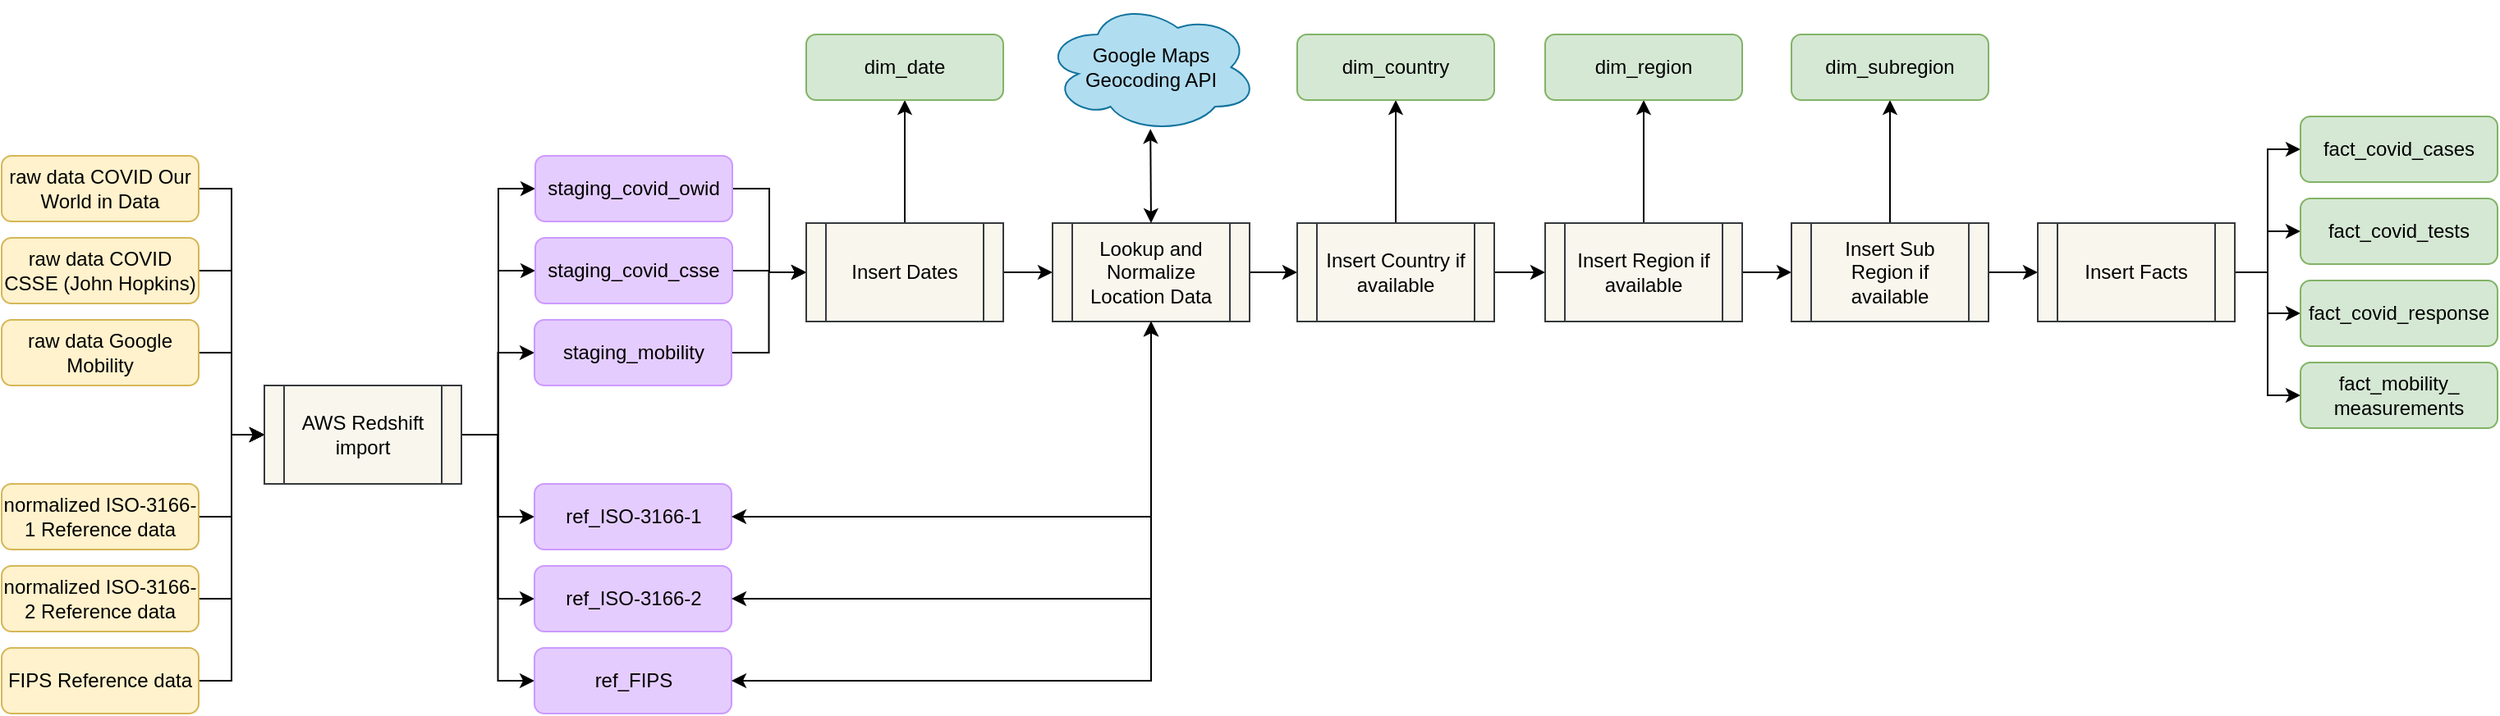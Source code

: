 <mxfile version="13.3.5" type="device"><diagram id="C5RBs43oDa-KdzZeNtuy" name="Page-1"><mxGraphModel dx="1310" dy="902" grid="1" gridSize="10" guides="1" tooltips="1" connect="1" arrows="1" fold="1" page="1" pageScale="1" pageWidth="1169" pageHeight="827" math="0" shadow="0"><root><mxCell id="WIyWlLk6GJQsqaUBKTNV-0"/><mxCell id="WIyWlLk6GJQsqaUBKTNV-1" parent="WIyWlLk6GJQsqaUBKTNV-0"/><mxCell id="ZPSbydj6yKJAjR_v3OuD-11" value="Google Maps&lt;br&gt;Geocoding API" style="ellipse;shape=cloud;whiteSpace=wrap;html=1;fillColor=#b1ddf0;strokeColor=#10739e;" parent="WIyWlLk6GJQsqaUBKTNV-1" vertex="1"><mxGeometry x="685" y="186" width="130" height="80" as="geometry"/></mxCell><mxCell id="ZPSbydj6yKJAjR_v3OuD-24" style="edgeStyle=orthogonalEdgeStyle;rounded=0;orthogonalLoop=1;jettySize=auto;html=1;exitX=1;exitY=0.5;exitDx=0;exitDy=0;entryX=0;entryY=0.5;entryDx=0;entryDy=0;" parent="WIyWlLk6GJQsqaUBKTNV-1" source="ZPSbydj6yKJAjR_v3OuD-16" target="ZPSbydj6yKJAjR_v3OuD-23" edge="1"><mxGeometry relative="1" as="geometry"/></mxCell><mxCell id="ZPSbydj6yKJAjR_v3OuD-16" value="raw data COVID CSSE (John Hopkins)" style="rounded=1;whiteSpace=wrap;html=1;fontSize=12;glass=0;strokeWidth=1;shadow=0;fillColor=#fff2cc;strokeColor=#d6b656;" parent="WIyWlLk6GJQsqaUBKTNV-1" vertex="1"><mxGeometry x="50" y="330" width="120" height="40" as="geometry"/></mxCell><mxCell id="ZPSbydj6yKJAjR_v3OuD-25" style="edgeStyle=orthogonalEdgeStyle;rounded=0;orthogonalLoop=1;jettySize=auto;html=1;exitX=1;exitY=0.5;exitDx=0;exitDy=0;entryX=0;entryY=0.5;entryDx=0;entryDy=0;" parent="WIyWlLk6GJQsqaUBKTNV-1" source="ZPSbydj6yKJAjR_v3OuD-17" target="ZPSbydj6yKJAjR_v3OuD-23" edge="1"><mxGeometry relative="1" as="geometry"><mxPoint x="210" y="400" as="targetPoint"/></mxGeometry></mxCell><mxCell id="ZPSbydj6yKJAjR_v3OuD-17" value="raw data COVID Our World in Data" style="rounded=1;whiteSpace=wrap;html=1;fontSize=12;glass=0;strokeWidth=1;shadow=0;fillColor=#fff2cc;strokeColor=#d6b656;" parent="WIyWlLk6GJQsqaUBKTNV-1" vertex="1"><mxGeometry x="50" y="280" width="120" height="40" as="geometry"/></mxCell><mxCell id="ZPSbydj6yKJAjR_v3OuD-26" style="edgeStyle=orthogonalEdgeStyle;rounded=0;orthogonalLoop=1;jettySize=auto;html=1;exitX=1;exitY=0.5;exitDx=0;exitDy=0;entryX=0;entryY=0.5;entryDx=0;entryDy=0;" parent="WIyWlLk6GJQsqaUBKTNV-1" source="ZPSbydj6yKJAjR_v3OuD-18" target="ZPSbydj6yKJAjR_v3OuD-23" edge="1"><mxGeometry relative="1" as="geometry"/></mxCell><mxCell id="ZPSbydj6yKJAjR_v3OuD-18" value="raw data Google Mobility" style="rounded=1;whiteSpace=wrap;html=1;fontSize=12;glass=0;strokeWidth=1;shadow=0;fillColor=#fff2cc;strokeColor=#d6b656;" parent="WIyWlLk6GJQsqaUBKTNV-1" vertex="1"><mxGeometry x="50" y="380" width="120" height="40" as="geometry"/></mxCell><mxCell id="ZPSbydj6yKJAjR_v3OuD-28" style="edgeStyle=orthogonalEdgeStyle;rounded=0;orthogonalLoop=1;jettySize=auto;html=1;exitX=1;exitY=0.5;exitDx=0;exitDy=0;entryX=0;entryY=0.5;entryDx=0;entryDy=0;" parent="WIyWlLk6GJQsqaUBKTNV-1" source="ZPSbydj6yKJAjR_v3OuD-20" target="ZPSbydj6yKJAjR_v3OuD-23" edge="1"><mxGeometry relative="1" as="geometry"/></mxCell><mxCell id="ZPSbydj6yKJAjR_v3OuD-20" value="normalized ISO-3166-1 Reference data" style="rounded=1;whiteSpace=wrap;html=1;fontSize=12;glass=0;strokeWidth=1;shadow=0;fillColor=#fff2cc;strokeColor=#d6b656;" parent="WIyWlLk6GJQsqaUBKTNV-1" vertex="1"><mxGeometry x="50" y="480" width="120" height="40" as="geometry"/></mxCell><mxCell id="ZPSbydj6yKJAjR_v3OuD-29" style="edgeStyle=orthogonalEdgeStyle;rounded=0;orthogonalLoop=1;jettySize=auto;html=1;exitX=1;exitY=0.5;exitDx=0;exitDy=0;entryX=0;entryY=0.5;entryDx=0;entryDy=0;" parent="WIyWlLk6GJQsqaUBKTNV-1" source="ZPSbydj6yKJAjR_v3OuD-21" target="ZPSbydj6yKJAjR_v3OuD-23" edge="1"><mxGeometry relative="1" as="geometry"/></mxCell><mxCell id="ZPSbydj6yKJAjR_v3OuD-21" value="normalized ISO-3166-2 Reference data" style="rounded=1;whiteSpace=wrap;html=1;fontSize=12;glass=0;strokeWidth=1;shadow=0;fillColor=#fff2cc;strokeColor=#d6b656;" parent="WIyWlLk6GJQsqaUBKTNV-1" vertex="1"><mxGeometry x="50" y="530" width="120" height="40" as="geometry"/></mxCell><mxCell id="ZPSbydj6yKJAjR_v3OuD-30" style="edgeStyle=orthogonalEdgeStyle;rounded=0;orthogonalLoop=1;jettySize=auto;html=1;exitX=1;exitY=0.5;exitDx=0;exitDy=0;entryX=0;entryY=0.5;entryDx=0;entryDy=0;" parent="WIyWlLk6GJQsqaUBKTNV-1" source="ZPSbydj6yKJAjR_v3OuD-22" target="ZPSbydj6yKJAjR_v3OuD-23" edge="1"><mxGeometry relative="1" as="geometry"><mxPoint x="200" y="450" as="targetPoint"/></mxGeometry></mxCell><mxCell id="ZPSbydj6yKJAjR_v3OuD-22" value="FIPS Reference data" style="rounded=1;whiteSpace=wrap;html=1;fontSize=12;glass=0;strokeWidth=1;shadow=0;fillColor=#fff2cc;strokeColor=#d6b656;" parent="WIyWlLk6GJQsqaUBKTNV-1" vertex="1"><mxGeometry x="50" y="580" width="120" height="40" as="geometry"/></mxCell><mxCell id="ZPSbydj6yKJAjR_v3OuD-38" style="edgeStyle=orthogonalEdgeStyle;rounded=0;orthogonalLoop=1;jettySize=auto;html=1;exitX=1;exitY=0.5;exitDx=0;exitDy=0;entryX=0;entryY=0.5;entryDx=0;entryDy=0;" parent="WIyWlLk6GJQsqaUBKTNV-1" source="ZPSbydj6yKJAjR_v3OuD-23" target="ZPSbydj6yKJAjR_v3OuD-32" edge="1"><mxGeometry relative="1" as="geometry"/></mxCell><mxCell id="ZPSbydj6yKJAjR_v3OuD-39" style="edgeStyle=orthogonalEdgeStyle;rounded=0;orthogonalLoop=1;jettySize=auto;html=1;exitX=1;exitY=0.5;exitDx=0;exitDy=0;entryX=0;entryY=0.5;entryDx=0;entryDy=0;" parent="WIyWlLk6GJQsqaUBKTNV-1" source="ZPSbydj6yKJAjR_v3OuD-23" target="ZPSbydj6yKJAjR_v3OuD-31" edge="1"><mxGeometry relative="1" as="geometry"/></mxCell><mxCell id="ZPSbydj6yKJAjR_v3OuD-40" style="edgeStyle=orthogonalEdgeStyle;rounded=0;orthogonalLoop=1;jettySize=auto;html=1;exitX=1;exitY=0.5;exitDx=0;exitDy=0;entryX=0;entryY=0.5;entryDx=0;entryDy=0;" parent="WIyWlLk6GJQsqaUBKTNV-1" source="ZPSbydj6yKJAjR_v3OuD-23" target="ZPSbydj6yKJAjR_v3OuD-33" edge="1"><mxGeometry relative="1" as="geometry"/></mxCell><mxCell id="ZPSbydj6yKJAjR_v3OuD-42" style="edgeStyle=orthogonalEdgeStyle;rounded=0;orthogonalLoop=1;jettySize=auto;html=1;exitX=1;exitY=0.5;exitDx=0;exitDy=0;entryX=0;entryY=0.5;entryDx=0;entryDy=0;" parent="WIyWlLk6GJQsqaUBKTNV-1" source="ZPSbydj6yKJAjR_v3OuD-23" target="ZPSbydj6yKJAjR_v3OuD-35" edge="1"><mxGeometry relative="1" as="geometry"/></mxCell><mxCell id="ZPSbydj6yKJAjR_v3OuD-43" style="edgeStyle=orthogonalEdgeStyle;rounded=0;orthogonalLoop=1;jettySize=auto;html=1;exitX=1;exitY=0.5;exitDx=0;exitDy=0;entryX=0;entryY=0.5;entryDx=0;entryDy=0;" parent="WIyWlLk6GJQsqaUBKTNV-1" source="ZPSbydj6yKJAjR_v3OuD-23" target="ZPSbydj6yKJAjR_v3OuD-36" edge="1"><mxGeometry relative="1" as="geometry"/></mxCell><mxCell id="ZPSbydj6yKJAjR_v3OuD-44" style="edgeStyle=orthogonalEdgeStyle;rounded=0;orthogonalLoop=1;jettySize=auto;html=1;exitX=1;exitY=0.5;exitDx=0;exitDy=0;entryX=0;entryY=0.5;entryDx=0;entryDy=0;" parent="WIyWlLk6GJQsqaUBKTNV-1" source="ZPSbydj6yKJAjR_v3OuD-23" target="ZPSbydj6yKJAjR_v3OuD-37" edge="1"><mxGeometry relative="1" as="geometry"/></mxCell><mxCell id="ZPSbydj6yKJAjR_v3OuD-23" value="AWS Redshift import" style="shape=process;whiteSpace=wrap;html=1;backgroundOutline=1;fillColor=#f9f7ed;strokeColor=#36393d;" parent="WIyWlLk6GJQsqaUBKTNV-1" vertex="1"><mxGeometry x="210" y="420" width="120" height="60" as="geometry"/></mxCell><mxCell id="li58tOEDJtDeozYsNu0s-1" style="edgeStyle=orthogonalEdgeStyle;rounded=0;orthogonalLoop=1;jettySize=auto;html=1;exitX=1;exitY=0.5;exitDx=0;exitDy=0;entryX=0;entryY=0.5;entryDx=0;entryDy=0;" edge="1" parent="WIyWlLk6GJQsqaUBKTNV-1" source="ZPSbydj6yKJAjR_v3OuD-31" target="ZPSbydj6yKJAjR_v3OuD-45"><mxGeometry relative="1" as="geometry"><mxPoint x="510" y="349.833" as="targetPoint"/></mxGeometry></mxCell><mxCell id="ZPSbydj6yKJAjR_v3OuD-31" value="staging_covid_csse" style="rounded=1;whiteSpace=wrap;html=1;fontSize=12;glass=0;strokeWidth=1;shadow=0;fillColor=#E5CCFF;strokeColor=#CC99FF;" parent="WIyWlLk6GJQsqaUBKTNV-1" vertex="1"><mxGeometry x="375" y="330" width="120" height="40" as="geometry"/></mxCell><mxCell id="li58tOEDJtDeozYsNu0s-0" style="edgeStyle=orthogonalEdgeStyle;rounded=0;orthogonalLoop=1;jettySize=auto;html=1;exitX=1;exitY=0.5;exitDx=0;exitDy=0;entryX=0;entryY=0.5;entryDx=0;entryDy=0;" edge="1" parent="WIyWlLk6GJQsqaUBKTNV-1" source="ZPSbydj6yKJAjR_v3OuD-32" target="ZPSbydj6yKJAjR_v3OuD-45"><mxGeometry relative="1" as="geometry"/></mxCell><mxCell id="ZPSbydj6yKJAjR_v3OuD-32" value="staging_covid_owid" style="rounded=1;whiteSpace=wrap;html=1;fontSize=12;glass=0;strokeWidth=1;shadow=0;fillColor=#E5CCFF;strokeColor=#CC99FF;" parent="WIyWlLk6GJQsqaUBKTNV-1" vertex="1"><mxGeometry x="375" y="280" width="120" height="40" as="geometry"/></mxCell><mxCell id="li58tOEDJtDeozYsNu0s-2" style="edgeStyle=orthogonalEdgeStyle;rounded=0;orthogonalLoop=1;jettySize=auto;html=1;exitX=1;exitY=0.5;exitDx=0;exitDy=0;entryX=0;entryY=0.5;entryDx=0;entryDy=0;" edge="1" parent="WIyWlLk6GJQsqaUBKTNV-1" source="ZPSbydj6yKJAjR_v3OuD-33" target="ZPSbydj6yKJAjR_v3OuD-45"><mxGeometry relative="1" as="geometry"/></mxCell><mxCell id="ZPSbydj6yKJAjR_v3OuD-33" value="staging_mobility" style="rounded=1;whiteSpace=wrap;html=1;fontSize=12;glass=0;strokeWidth=1;shadow=0;fillColor=#E5CCFF;strokeColor=#CC99FF;" parent="WIyWlLk6GJQsqaUBKTNV-1" vertex="1"><mxGeometry x="374.5" y="380" width="120" height="40" as="geometry"/></mxCell><mxCell id="ZPSbydj6yKJAjR_v3OuD-35" value="ref_ISO-3166-1" style="rounded=1;whiteSpace=wrap;html=1;fontSize=12;glass=0;strokeWidth=1;shadow=0;fillColor=#E5CCFF;strokeColor=#CC99FF;" parent="WIyWlLk6GJQsqaUBKTNV-1" vertex="1"><mxGeometry x="374.5" y="480" width="120" height="40" as="geometry"/></mxCell><mxCell id="ZPSbydj6yKJAjR_v3OuD-36" value="ref_ISO-3166-2" style="rounded=1;whiteSpace=wrap;html=1;fontSize=12;glass=0;strokeWidth=1;shadow=0;fillColor=#E5CCFF;strokeColor=#CC99FF;" parent="WIyWlLk6GJQsqaUBKTNV-1" vertex="1"><mxGeometry x="374.5" y="530" width="120" height="40" as="geometry"/></mxCell><mxCell id="ZPSbydj6yKJAjR_v3OuD-37" value="ref_FIPS" style="rounded=1;whiteSpace=wrap;html=1;fontSize=12;glass=0;strokeWidth=1;shadow=0;fillColor=#E5CCFF;strokeColor=#CC99FF;" parent="WIyWlLk6GJQsqaUBKTNV-1" vertex="1"><mxGeometry x="374.5" y="580" width="120" height="40" as="geometry"/></mxCell><mxCell id="ZPSbydj6yKJAjR_v3OuD-51" style="edgeStyle=orthogonalEdgeStyle;rounded=0;orthogonalLoop=1;jettySize=auto;html=1;exitX=0.5;exitY=0;exitDx=0;exitDy=0;entryX=0.5;entryY=1;entryDx=0;entryDy=0;" parent="WIyWlLk6GJQsqaUBKTNV-1" source="ZPSbydj6yKJAjR_v3OuD-45" target="ZPSbydj6yKJAjR_v3OuD-50" edge="1"><mxGeometry relative="1" as="geometry"/></mxCell><mxCell id="ZPSbydj6yKJAjR_v3OuD-53" style="edgeStyle=orthogonalEdgeStyle;rounded=0;orthogonalLoop=1;jettySize=auto;html=1;exitX=1;exitY=0.5;exitDx=0;exitDy=0;entryX=0;entryY=0.5;entryDx=0;entryDy=0;" parent="WIyWlLk6GJQsqaUBKTNV-1" source="ZPSbydj6yKJAjR_v3OuD-45" target="ZPSbydj6yKJAjR_v3OuD-52" edge="1"><mxGeometry relative="1" as="geometry"/></mxCell><mxCell id="ZPSbydj6yKJAjR_v3OuD-45" value="Insert Dates" style="shape=process;whiteSpace=wrap;html=1;backgroundOutline=1;fillColor=#f9f7ed;strokeColor=#36393d;" parent="WIyWlLk6GJQsqaUBKTNV-1" vertex="1"><mxGeometry x="540" y="321" width="120" height="60" as="geometry"/></mxCell><mxCell id="ZPSbydj6yKJAjR_v3OuD-50" value="dim_date" style="rounded=1;whiteSpace=wrap;html=1;fontSize=12;glass=0;strokeWidth=1;shadow=0;fillColor=#d5e8d4;strokeColor=#82b366;" parent="WIyWlLk6GJQsqaUBKTNV-1" vertex="1"><mxGeometry x="540" y="206" width="120" height="40" as="geometry"/></mxCell><mxCell id="ZPSbydj6yKJAjR_v3OuD-57" style="edgeStyle=orthogonalEdgeStyle;rounded=0;orthogonalLoop=1;jettySize=auto;html=1;exitX=1;exitY=0.5;exitDx=0;exitDy=0;entryX=0;entryY=0.5;entryDx=0;entryDy=0;" parent="WIyWlLk6GJQsqaUBKTNV-1" source="ZPSbydj6yKJAjR_v3OuD-52" target="ZPSbydj6yKJAjR_v3OuD-54" edge="1"><mxGeometry relative="1" as="geometry"/></mxCell><mxCell id="ZPSbydj6yKJAjR_v3OuD-52" value="Lookup and Normalize Location Data" style="shape=process;whiteSpace=wrap;html=1;backgroundOutline=1;fillColor=#f9f7ed;strokeColor=#36393d;" parent="WIyWlLk6GJQsqaUBKTNV-1" vertex="1"><mxGeometry x="690" y="321" width="120" height="60" as="geometry"/></mxCell><mxCell id="ZPSbydj6yKJAjR_v3OuD-56" value="" style="edgeStyle=orthogonalEdgeStyle;rounded=0;orthogonalLoop=1;jettySize=auto;html=1;" parent="WIyWlLk6GJQsqaUBKTNV-1" source="ZPSbydj6yKJAjR_v3OuD-54" target="ZPSbydj6yKJAjR_v3OuD-55" edge="1"><mxGeometry relative="1" as="geometry"/></mxCell><mxCell id="ZPSbydj6yKJAjR_v3OuD-67" style="edgeStyle=orthogonalEdgeStyle;rounded=0;orthogonalLoop=1;jettySize=auto;html=1;exitX=0.5;exitY=0;exitDx=0;exitDy=0;entryX=0.5;entryY=1;entryDx=0;entryDy=0;" parent="WIyWlLk6GJQsqaUBKTNV-1" source="ZPSbydj6yKJAjR_v3OuD-54" target="ZPSbydj6yKJAjR_v3OuD-62" edge="1"><mxGeometry relative="1" as="geometry"/></mxCell><mxCell id="ZPSbydj6yKJAjR_v3OuD-54" value="Insert Country if available" style="shape=process;whiteSpace=wrap;html=1;backgroundOutline=1;fillColor=#f9f7ed;strokeColor=#36393d;" parent="WIyWlLk6GJQsqaUBKTNV-1" vertex="1"><mxGeometry x="839" y="321" width="120" height="60" as="geometry"/></mxCell><mxCell id="ZPSbydj6yKJAjR_v3OuD-59" value="" style="edgeStyle=orthogonalEdgeStyle;rounded=0;orthogonalLoop=1;jettySize=auto;html=1;" parent="WIyWlLk6GJQsqaUBKTNV-1" source="ZPSbydj6yKJAjR_v3OuD-55" target="ZPSbydj6yKJAjR_v3OuD-58" edge="1"><mxGeometry relative="1" as="geometry"/></mxCell><mxCell id="ZPSbydj6yKJAjR_v3OuD-69" value="" style="edgeStyle=orthogonalEdgeStyle;rounded=0;orthogonalLoop=1;jettySize=auto;html=1;entryX=0.5;entryY=1;entryDx=0;entryDy=0;" parent="WIyWlLk6GJQsqaUBKTNV-1" source="ZPSbydj6yKJAjR_v3OuD-55" target="ZPSbydj6yKJAjR_v3OuD-63" edge="1"><mxGeometry relative="1" as="geometry"><mxPoint x="1050" y="241" as="targetPoint"/></mxGeometry></mxCell><mxCell id="ZPSbydj6yKJAjR_v3OuD-55" value="Insert Region if available" style="shape=process;whiteSpace=wrap;html=1;backgroundOutline=1;fillColor=#f9f7ed;strokeColor=#36393d;" parent="WIyWlLk6GJQsqaUBKTNV-1" vertex="1"><mxGeometry x="990" y="321" width="120" height="60" as="geometry"/></mxCell><mxCell id="ZPSbydj6yKJAjR_v3OuD-61" value="" style="edgeStyle=orthogonalEdgeStyle;rounded=0;orthogonalLoop=1;jettySize=auto;html=1;entryX=0;entryY=0.5;entryDx=0;entryDy=0;" parent="WIyWlLk6GJQsqaUBKTNV-1" source="ZPSbydj6yKJAjR_v3OuD-58" target="ZPSbydj6yKJAjR_v3OuD-77" edge="1"><mxGeometry relative="1" as="geometry"><mxPoint x="1290" y="351" as="targetPoint"/></mxGeometry></mxCell><mxCell id="ZPSbydj6yKJAjR_v3OuD-70" style="edgeStyle=orthogonalEdgeStyle;rounded=0;orthogonalLoop=1;jettySize=auto;html=1;exitX=0.5;exitY=0;exitDx=0;exitDy=0;entryX=0.5;entryY=1;entryDx=0;entryDy=0;" parent="WIyWlLk6GJQsqaUBKTNV-1" source="ZPSbydj6yKJAjR_v3OuD-58" target="ZPSbydj6yKJAjR_v3OuD-65" edge="1"><mxGeometry relative="1" as="geometry"/></mxCell><mxCell id="ZPSbydj6yKJAjR_v3OuD-58" value="Insert Sub Region if available" style="shape=process;whiteSpace=wrap;html=1;backgroundOutline=1;fillColor=#f9f7ed;strokeColor=#36393d;" parent="WIyWlLk6GJQsqaUBKTNV-1" vertex="1"><mxGeometry x="1140" y="321" width="120" height="60" as="geometry"/></mxCell><mxCell id="ZPSbydj6yKJAjR_v3OuD-62" value="dim_country" style="rounded=1;whiteSpace=wrap;html=1;fontSize=12;glass=0;strokeWidth=1;shadow=0;fillColor=#d5e8d4;strokeColor=#82b366;" parent="WIyWlLk6GJQsqaUBKTNV-1" vertex="1"><mxGeometry x="839" y="206" width="120" height="40" as="geometry"/></mxCell><mxCell id="ZPSbydj6yKJAjR_v3OuD-63" value="dim_region" style="rounded=1;whiteSpace=wrap;html=1;fontSize=12;glass=0;strokeWidth=1;shadow=0;fillColor=#d5e8d4;strokeColor=#82b366;" parent="WIyWlLk6GJQsqaUBKTNV-1" vertex="1"><mxGeometry x="990" y="206" width="120" height="40" as="geometry"/></mxCell><mxCell id="ZPSbydj6yKJAjR_v3OuD-65" value="dim_subregion" style="rounded=1;whiteSpace=wrap;html=1;fontSize=12;glass=0;strokeWidth=1;shadow=0;fillColor=#d5e8d4;strokeColor=#82b366;" parent="WIyWlLk6GJQsqaUBKTNV-1" vertex="1"><mxGeometry x="1140" y="206" width="120" height="40" as="geometry"/></mxCell><mxCell id="ZPSbydj6yKJAjR_v3OuD-73" value="" style="endArrow=classic;startArrow=classic;html=1;exitX=1;exitY=0.5;exitDx=0;exitDy=0;entryX=0.5;entryY=1;entryDx=0;entryDy=0;edgeStyle=orthogonalEdgeStyle;rounded=0;" parent="WIyWlLk6GJQsqaUBKTNV-1" source="ZPSbydj6yKJAjR_v3OuD-35" target="ZPSbydj6yKJAjR_v3OuD-52" edge="1"><mxGeometry width="50" height="50" relative="1" as="geometry"><mxPoint x="600" y="520" as="sourcePoint"/><mxPoint x="650" y="470" as="targetPoint"/></mxGeometry></mxCell><mxCell id="ZPSbydj6yKJAjR_v3OuD-74" value="" style="endArrow=classic;startArrow=classic;html=1;exitX=1;exitY=0.5;exitDx=0;exitDy=0;entryX=0.5;entryY=1;entryDx=0;entryDy=0;edgeStyle=orthogonalEdgeStyle;rounded=0;" parent="WIyWlLk6GJQsqaUBKTNV-1" source="ZPSbydj6yKJAjR_v3OuD-36" target="ZPSbydj6yKJAjR_v3OuD-52" edge="1"><mxGeometry width="50" height="50" relative="1" as="geometry"><mxPoint x="504.5" y="510.0" as="sourcePoint"/><mxPoint x="760" y="415.0" as="targetPoint"/></mxGeometry></mxCell><mxCell id="ZPSbydj6yKJAjR_v3OuD-75" value="" style="endArrow=classic;startArrow=classic;html=1;exitX=1;exitY=0.5;exitDx=0;exitDy=0;entryX=0.5;entryY=1;entryDx=0;entryDy=0;edgeStyle=orthogonalEdgeStyle;rounded=0;" parent="WIyWlLk6GJQsqaUBKTNV-1" source="ZPSbydj6yKJAjR_v3OuD-37" target="ZPSbydj6yKJAjR_v3OuD-52" edge="1"><mxGeometry width="50" height="50" relative="1" as="geometry"><mxPoint x="514.5" y="520.0" as="sourcePoint"/><mxPoint x="770" y="425.0" as="targetPoint"/></mxGeometry></mxCell><mxCell id="ZPSbydj6yKJAjR_v3OuD-87" style="edgeStyle=orthogonalEdgeStyle;rounded=0;orthogonalLoop=1;jettySize=auto;html=1;exitX=1;exitY=0.5;exitDx=0;exitDy=0;entryX=0;entryY=0.5;entryDx=0;entryDy=0;" parent="WIyWlLk6GJQsqaUBKTNV-1" source="ZPSbydj6yKJAjR_v3OuD-77" target="ZPSbydj6yKJAjR_v3OuD-80" edge="1"><mxGeometry relative="1" as="geometry"/></mxCell><mxCell id="ZPSbydj6yKJAjR_v3OuD-88" style="edgeStyle=orthogonalEdgeStyle;rounded=0;orthogonalLoop=1;jettySize=auto;html=1;exitX=1;exitY=0.5;exitDx=0;exitDy=0;entryX=0;entryY=0.5;entryDx=0;entryDy=0;" parent="WIyWlLk6GJQsqaUBKTNV-1" source="ZPSbydj6yKJAjR_v3OuD-77" target="ZPSbydj6yKJAjR_v3OuD-81" edge="1"><mxGeometry relative="1" as="geometry"/></mxCell><mxCell id="ZPSbydj6yKJAjR_v3OuD-89" style="edgeStyle=orthogonalEdgeStyle;rounded=0;orthogonalLoop=1;jettySize=auto;html=1;exitX=1;exitY=0.5;exitDx=0;exitDy=0;entryX=0;entryY=0.5;entryDx=0;entryDy=0;" parent="WIyWlLk6GJQsqaUBKTNV-1" source="ZPSbydj6yKJAjR_v3OuD-77" target="ZPSbydj6yKJAjR_v3OuD-82" edge="1"><mxGeometry relative="1" as="geometry"/></mxCell><mxCell id="ZPSbydj6yKJAjR_v3OuD-90" style="edgeStyle=orthogonalEdgeStyle;rounded=0;orthogonalLoop=1;jettySize=auto;html=1;exitX=1;exitY=0.5;exitDx=0;exitDy=0;entryX=0;entryY=0.5;entryDx=0;entryDy=0;" parent="WIyWlLk6GJQsqaUBKTNV-1" source="ZPSbydj6yKJAjR_v3OuD-77" target="ZPSbydj6yKJAjR_v3OuD-83" edge="1"><mxGeometry relative="1" as="geometry"/></mxCell><mxCell id="ZPSbydj6yKJAjR_v3OuD-77" value="Insert Facts" style="shape=process;whiteSpace=wrap;html=1;backgroundOutline=1;fillColor=#f9f7ed;strokeColor=#36393d;" parent="WIyWlLk6GJQsqaUBKTNV-1" vertex="1"><mxGeometry x="1290" y="321" width="120" height="60" as="geometry"/></mxCell><mxCell id="ZPSbydj6yKJAjR_v3OuD-79" value="" style="endArrow=classic;startArrow=classic;html=1;exitX=0.5;exitY=0;exitDx=0;exitDy=0;entryX=0.497;entryY=0.97;entryDx=0;entryDy=0;entryPerimeter=0;" parent="WIyWlLk6GJQsqaUBKTNV-1" source="ZPSbydj6yKJAjR_v3OuD-52" target="ZPSbydj6yKJAjR_v3OuD-11" edge="1"><mxGeometry width="50" height="50" relative="1" as="geometry"><mxPoint x="660" y="456" as="sourcePoint"/><mxPoint x="748" y="276" as="targetPoint"/></mxGeometry></mxCell><mxCell id="ZPSbydj6yKJAjR_v3OuD-80" value="fact_covid_cases" style="rounded=1;whiteSpace=wrap;html=1;fontSize=12;glass=0;strokeWidth=1;shadow=0;fillColor=#d5e8d4;strokeColor=#82b366;" parent="WIyWlLk6GJQsqaUBKTNV-1" vertex="1"><mxGeometry x="1450" y="256" width="120" height="40" as="geometry"/></mxCell><mxCell id="ZPSbydj6yKJAjR_v3OuD-81" value="fact_covid_tests" style="rounded=1;whiteSpace=wrap;html=1;fontSize=12;glass=0;strokeWidth=1;shadow=0;fillColor=#d5e8d4;strokeColor=#82b366;" parent="WIyWlLk6GJQsqaUBKTNV-1" vertex="1"><mxGeometry x="1450" y="306" width="120" height="40" as="geometry"/></mxCell><mxCell id="ZPSbydj6yKJAjR_v3OuD-82" value="fact_covid_response" style="rounded=1;whiteSpace=wrap;html=1;fontSize=12;glass=0;strokeWidth=1;shadow=0;fillColor=#d5e8d4;strokeColor=#82b366;" parent="WIyWlLk6GJQsqaUBKTNV-1" vertex="1"><mxGeometry x="1450" y="356" width="120" height="40" as="geometry"/></mxCell><mxCell id="ZPSbydj6yKJAjR_v3OuD-83" value="fact_mobility_&lt;br&gt;measurements" style="rounded=1;whiteSpace=wrap;html=1;fontSize=12;glass=0;strokeWidth=1;shadow=0;fillColor=#d5e8d4;strokeColor=#82b366;" parent="WIyWlLk6GJQsqaUBKTNV-1" vertex="1"><mxGeometry x="1450" y="406" width="120" height="40" as="geometry"/></mxCell></root></mxGraphModel></diagram></mxfile>